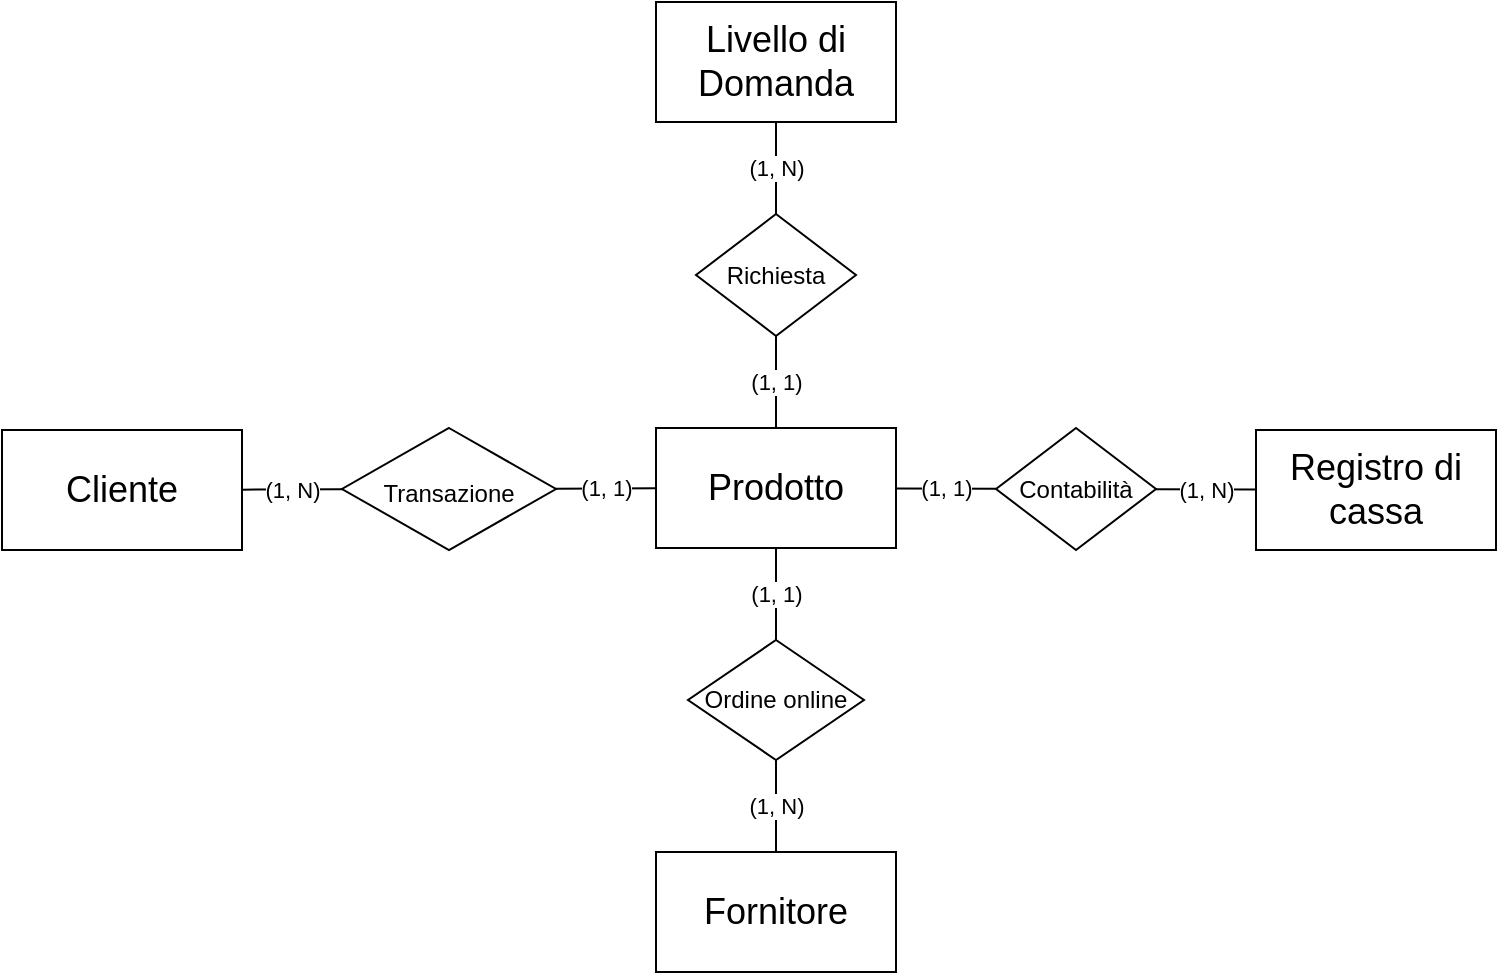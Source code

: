 <mxfile version="22.1.3" type="github">
  <diagram name="Page-1" id="yC7KV2Ko1jgtMiXsxVH6">
    <mxGraphModel dx="1674" dy="746" grid="0" gridSize="10" guides="1" tooltips="1" connect="1" arrows="1" fold="1" page="0" pageScale="1" pageWidth="850" pageHeight="1100" math="0" shadow="0">
      <root>
        <mxCell id="0" />
        <mxCell id="1" parent="0" />
        <mxCell id="NwfZpaaQpDAw_J0AIX61-1" value="&lt;font style=&quot;font-size: 12px;&quot;&gt;Transazione&lt;/font&gt;" style="rhombus;whiteSpace=wrap;html=1;fontSize=16;" parent="1" vertex="1">
          <mxGeometry x="198" y="400" width="107" height="61" as="geometry" />
        </mxCell>
        <mxCell id="NwfZpaaQpDAw_J0AIX61-10" value="&lt;div&gt;&lt;font style=&quot;font-size: 18px;&quot;&gt;Prodotto&lt;/font&gt;&lt;/div&gt;" style="whiteSpace=wrap;html=1;fontSize=16;" parent="1" vertex="1">
          <mxGeometry x="355" y="400" width="120" height="60" as="geometry" />
        </mxCell>
        <mxCell id="NwfZpaaQpDAw_J0AIX61-28" value="&lt;div&gt;&lt;font style=&quot;font-size: 18px;&quot;&gt;Cliente&lt;/font&gt;&lt;/div&gt;" style="rounded=0;whiteSpace=wrap;html=1;fontSize=16;" parent="1" vertex="1">
          <mxGeometry x="28" y="401" width="120" height="60" as="geometry" />
        </mxCell>
        <mxCell id="BWnH7RUJTYlGTLS44q7B-9" value="(1, N)" style="endArrow=none;html=1;rounded=0;" parent="1" source="NwfZpaaQpDAw_J0AIX61-1" target="NwfZpaaQpDAw_J0AIX61-28" edge="1">
          <mxGeometry width="50" height="50" relative="1" as="geometry">
            <mxPoint x="305" y="210" as="sourcePoint" />
            <mxPoint x="534" y="325.5" as="targetPoint" />
          </mxGeometry>
        </mxCell>
        <mxCell id="BWnH7RUJTYlGTLS44q7B-10" value="(1, 1)" style="endArrow=none;html=1;rounded=0;" parent="1" source="NwfZpaaQpDAw_J0AIX61-1" target="NwfZpaaQpDAw_J0AIX61-10" edge="1">
          <mxGeometry width="50" height="50" relative="1" as="geometry">
            <mxPoint x="425" y="292" as="sourcePoint" />
            <mxPoint x="425" y="254" as="targetPoint" />
          </mxGeometry>
        </mxCell>
        <mxCell id="BWnH7RUJTYlGTLS44q7B-19" value="&lt;font style=&quot;font-size: 18px;&quot;&gt;Fornitore&lt;/font&gt;" style="rounded=0;whiteSpace=wrap;html=1;" parent="1" vertex="1">
          <mxGeometry x="355" y="612" width="120" height="60" as="geometry" />
        </mxCell>
        <mxCell id="BWnH7RUJTYlGTLS44q7B-22" value="Ordine online" style="rhombus;whiteSpace=wrap;html=1;" parent="1" vertex="1">
          <mxGeometry x="371" y="506" width="88" height="60" as="geometry" />
        </mxCell>
        <mxCell id="BWnH7RUJTYlGTLS44q7B-23" value="(1, N)" style="endArrow=none;html=1;rounded=0;" parent="1" source="BWnH7RUJTYlGTLS44q7B-19" target="BWnH7RUJTYlGTLS44q7B-22" edge="1">
          <mxGeometry width="50" height="50" relative="1" as="geometry">
            <mxPoint x="594" y="463" as="sourcePoint" />
            <mxPoint x="644" y="413" as="targetPoint" />
          </mxGeometry>
        </mxCell>
        <mxCell id="BWnH7RUJTYlGTLS44q7B-24" value="(1, 1)" style="endArrow=none;html=1;rounded=0;" parent="1" source="NwfZpaaQpDAw_J0AIX61-10" target="BWnH7RUJTYlGTLS44q7B-22" edge="1">
          <mxGeometry width="50" height="50" relative="1" as="geometry">
            <mxPoint x="115" y="269" as="sourcePoint" />
            <mxPoint x="200" y="318" as="targetPoint" />
          </mxGeometry>
        </mxCell>
        <mxCell id="BWnH7RUJTYlGTLS44q7B-31" value="&lt;font style=&quot;font-size: 18px;&quot;&gt;Livello di Domanda&lt;/font&gt;" style="rounded=0;whiteSpace=wrap;html=1;" parent="1" vertex="1">
          <mxGeometry x="355" y="187" width="120" height="60" as="geometry" />
        </mxCell>
        <mxCell id="BWnH7RUJTYlGTLS44q7B-32" value="(1, 1)" style="endArrow=none;html=1;rounded=0;" parent="1" source="BWnH7RUJTYlGTLS44q7B-33" target="NwfZpaaQpDAw_J0AIX61-10" edge="1">
          <mxGeometry width="50" height="50" relative="1" as="geometry">
            <mxPoint x="586" y="268" as="sourcePoint" />
            <mxPoint x="489" y="309.0" as="targetPoint" />
          </mxGeometry>
        </mxCell>
        <mxCell id="BWnH7RUJTYlGTLS44q7B-33" value="Richiesta" style="rhombus;whiteSpace=wrap;html=1;" parent="1" vertex="1">
          <mxGeometry x="375" y="293" width="80" height="61" as="geometry" />
        </mxCell>
        <mxCell id="BWnH7RUJTYlGTLS44q7B-34" value="(1, N)" style="endArrow=none;html=1;rounded=0;" parent="1" source="BWnH7RUJTYlGTLS44q7B-31" target="BWnH7RUJTYlGTLS44q7B-33" edge="1">
          <mxGeometry width="50" height="50" relative="1" as="geometry">
            <mxPoint x="605" y="271" as="sourcePoint" />
            <mxPoint x="499" y="321" as="targetPoint" />
          </mxGeometry>
        </mxCell>
        <mxCell id="BWnH7RUJTYlGTLS44q7B-63" value="&lt;font style=&quot;font-size: 18px;&quot;&gt;Registro di cassa&lt;br&gt;&lt;/font&gt;" style="rounded=0;whiteSpace=wrap;html=1;" parent="1" vertex="1">
          <mxGeometry x="655" y="401" width="120" height="60" as="geometry" />
        </mxCell>
        <mxCell id="BWnH7RUJTYlGTLS44q7B-64" value="Contabilità" style="rhombus;whiteSpace=wrap;html=1;" parent="1" vertex="1">
          <mxGeometry x="525" y="400" width="80" height="61" as="geometry" />
        </mxCell>
        <mxCell id="BWnH7RUJTYlGTLS44q7B-65" value="(1, 1)" style="endArrow=none;html=1;rounded=0;" parent="1" source="BWnH7RUJTYlGTLS44q7B-64" target="NwfZpaaQpDAw_J0AIX61-10" edge="1">
          <mxGeometry width="50" height="50" relative="1" as="geometry">
            <mxPoint x="482" y="314" as="sourcePoint" />
            <mxPoint x="439" y="410" as="targetPoint" />
          </mxGeometry>
        </mxCell>
        <mxCell id="BWnH7RUJTYlGTLS44q7B-66" value="(1, N)" style="endArrow=none;html=1;rounded=0;" parent="1" source="BWnH7RUJTYlGTLS44q7B-63" target="BWnH7RUJTYlGTLS44q7B-64" edge="1">
          <mxGeometry width="50" height="50" relative="1" as="geometry">
            <mxPoint x="506" y="524.5" as="sourcePoint" />
            <mxPoint x="444" y="497.5" as="targetPoint" />
          </mxGeometry>
        </mxCell>
      </root>
    </mxGraphModel>
  </diagram>
</mxfile>
